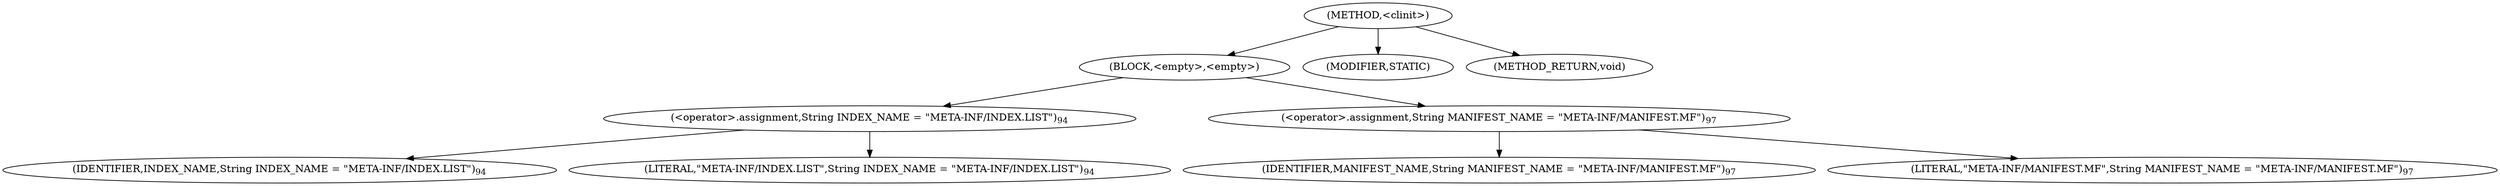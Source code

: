 digraph "&lt;clinit&gt;" {  
"1446" [label = <(METHOD,&lt;clinit&gt;)> ]
"1447" [label = <(BLOCK,&lt;empty&gt;,&lt;empty&gt;)> ]
"1448" [label = <(&lt;operator&gt;.assignment,String INDEX_NAME = &quot;META-INF/INDEX.LIST&quot;)<SUB>94</SUB>> ]
"1449" [label = <(IDENTIFIER,INDEX_NAME,String INDEX_NAME = &quot;META-INF/INDEX.LIST&quot;)<SUB>94</SUB>> ]
"1450" [label = <(LITERAL,&quot;META-INF/INDEX.LIST&quot;,String INDEX_NAME = &quot;META-INF/INDEX.LIST&quot;)<SUB>94</SUB>> ]
"1451" [label = <(&lt;operator&gt;.assignment,String MANIFEST_NAME = &quot;META-INF/MANIFEST.MF&quot;)<SUB>97</SUB>> ]
"1452" [label = <(IDENTIFIER,MANIFEST_NAME,String MANIFEST_NAME = &quot;META-INF/MANIFEST.MF&quot;)<SUB>97</SUB>> ]
"1453" [label = <(LITERAL,&quot;META-INF/MANIFEST.MF&quot;,String MANIFEST_NAME = &quot;META-INF/MANIFEST.MF&quot;)<SUB>97</SUB>> ]
"1454" [label = <(MODIFIER,STATIC)> ]
"1455" [label = <(METHOD_RETURN,void)> ]
  "1446" -> "1447" 
  "1446" -> "1454" 
  "1446" -> "1455" 
  "1447" -> "1448" 
  "1447" -> "1451" 
  "1448" -> "1449" 
  "1448" -> "1450" 
  "1451" -> "1452" 
  "1451" -> "1453" 
}
